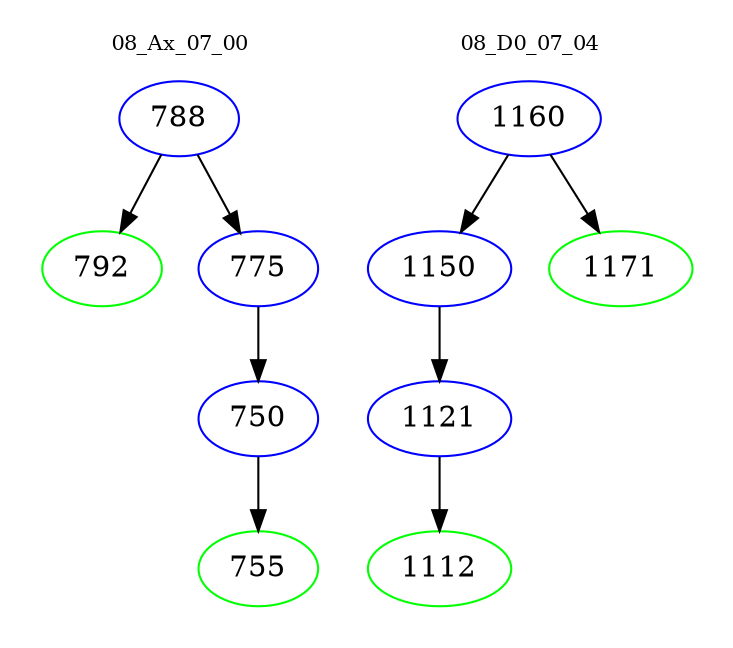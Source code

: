 digraph{
subgraph cluster_0 {
color = white
label = "08_Ax_07_00";
fontsize=10;
T0_788 [label="788", color="blue"]
T0_788 -> T0_792 [color="black"]
T0_792 [label="792", color="green"]
T0_788 -> T0_775 [color="black"]
T0_775 [label="775", color="blue"]
T0_775 -> T0_750 [color="black"]
T0_750 [label="750", color="blue"]
T0_750 -> T0_755 [color="black"]
T0_755 [label="755", color="green"]
}
subgraph cluster_1 {
color = white
label = "08_D0_07_04";
fontsize=10;
T1_1160 [label="1160", color="blue"]
T1_1160 -> T1_1150 [color="black"]
T1_1150 [label="1150", color="blue"]
T1_1150 -> T1_1121 [color="black"]
T1_1121 [label="1121", color="blue"]
T1_1121 -> T1_1112 [color="black"]
T1_1112 [label="1112", color="green"]
T1_1160 -> T1_1171 [color="black"]
T1_1171 [label="1171", color="green"]
}
}
